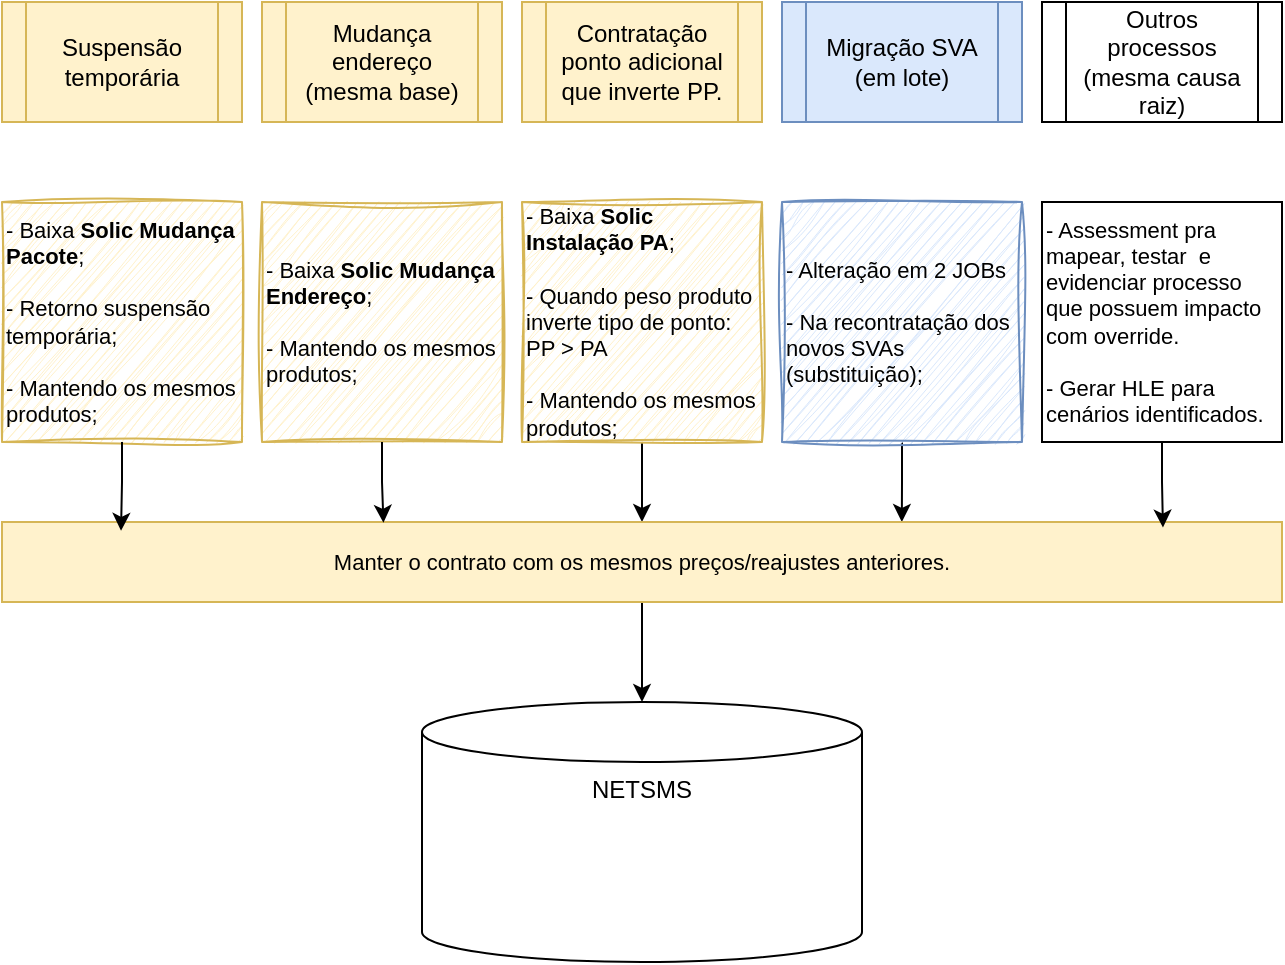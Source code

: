 <mxfile version="25.0.1">
  <diagram name="Página-1" id="lbKp-W_X5cq1iBLr4k5U">
    <mxGraphModel dx="1050" dy="530" grid="1" gridSize="10" guides="1" tooltips="1" connect="1" arrows="1" fold="1" page="1" pageScale="1" pageWidth="827" pageHeight="1169" math="0" shadow="0">
      <root>
        <mxCell id="0" />
        <mxCell id="1" parent="0" />
        <mxCell id="TXyXYrq3tWQpbJNDIby2-1" value="NETSMS" style="shape=cylinder3;whiteSpace=wrap;html=1;boundedLbl=1;backgroundOutline=1;size=15;verticalAlign=top;" vertex="1" parent="1">
          <mxGeometry x="270" y="390" width="220" height="130" as="geometry" />
        </mxCell>
        <mxCell id="TXyXYrq3tWQpbJNDIby2-7" value="Suspensão temporária" style="shape=process;whiteSpace=wrap;html=1;backgroundOutline=1;fillColor=#fff2cc;strokeColor=#d6b656;" vertex="1" parent="1">
          <mxGeometry x="60" y="40" width="120" height="60" as="geometry" />
        </mxCell>
        <mxCell id="TXyXYrq3tWQpbJNDIby2-8" value="Mudança endereço (mesma base)" style="shape=process;whiteSpace=wrap;html=1;backgroundOutline=1;fillColor=#fff2cc;strokeColor=#d6b656;" vertex="1" parent="1">
          <mxGeometry x="190" y="40" width="120" height="60" as="geometry" />
        </mxCell>
        <mxCell id="TXyXYrq3tWQpbJNDIby2-9" value="Migração SVA (em lote)" style="shape=process;whiteSpace=wrap;html=1;backgroundOutline=1;fillColor=#dae8fc;strokeColor=#6c8ebf;" vertex="1" parent="1">
          <mxGeometry x="450" y="40" width="120" height="60" as="geometry" />
        </mxCell>
        <mxCell id="TXyXYrq3tWQpbJNDIby2-10" value="Contratação ponto adicional que inverte PP." style="shape=process;whiteSpace=wrap;html=1;backgroundOutline=1;fillColor=#fff2cc;strokeColor=#d6b656;" vertex="1" parent="1">
          <mxGeometry x="320" y="40" width="120" height="60" as="geometry" />
        </mxCell>
        <mxCell id="TXyXYrq3tWQpbJNDIby2-11" value="Outros processos (mesma causa raiz)" style="shape=process;whiteSpace=wrap;html=1;backgroundOutline=1;" vertex="1" parent="1">
          <mxGeometry x="580" y="40" width="120" height="60" as="geometry" />
        </mxCell>
        <mxCell id="TXyXYrq3tWQpbJNDIby2-15" value="&lt;span style=&quot;background-color: initial;&quot;&gt;- Baixa &lt;b&gt;Solic Mudança Pacote&lt;/b&gt;;&lt;/span&gt;&lt;div&gt;&lt;br&gt;&lt;span style=&quot;background-color: initial;&quot;&gt;- Retorno suspensão temporária;&lt;/span&gt;&lt;br&gt;&lt;span style=&quot;background-color: initial;&quot;&gt;&lt;br&gt;&lt;/span&gt;&lt;/div&gt;&lt;div&gt;&lt;span style=&quot;background-color: initial;&quot;&gt;- Mantendo os mesmos produtos;&lt;/span&gt;&lt;/div&gt;" style="whiteSpace=wrap;html=1;aspect=fixed;align=left;fontSize=11;fillColor=#fff2cc;strokeColor=#d6b656;sketch=1;curveFitting=1;jiggle=2;" vertex="1" parent="1">
          <mxGeometry x="60" y="140" width="120" height="120" as="geometry" />
        </mxCell>
        <mxCell id="TXyXYrq3tWQpbJNDIby2-16" value="&lt;span style=&quot;background-color: initial;&quot;&gt;- Baixa &lt;b&gt;Solic Mudança Endereço&lt;/b&gt;;&lt;/span&gt;&lt;br&gt;&lt;br&gt;&lt;span style=&quot;background-color: initial;&quot;&gt;- Mantendo os mesmos produtos;&lt;/span&gt;" style="whiteSpace=wrap;html=1;aspect=fixed;align=left;fontSize=11;fillColor=#fff2cc;strokeColor=#d6b656;sketch=1;curveFitting=1;jiggle=2;" vertex="1" parent="1">
          <mxGeometry x="190" y="140" width="120" height="120" as="geometry" />
        </mxCell>
        <mxCell id="TXyXYrq3tWQpbJNDIby2-28" style="edgeStyle=orthogonalEdgeStyle;rounded=0;orthogonalLoop=1;jettySize=auto;html=1;entryX=0.703;entryY=0;entryDx=0;entryDy=0;entryPerimeter=0;" edge="1" parent="1" source="TXyXYrq3tWQpbJNDIby2-17" target="TXyXYrq3tWQpbJNDIby2-22">
          <mxGeometry relative="1" as="geometry">
            <mxPoint x="510" y="290" as="targetPoint" />
          </mxGeometry>
        </mxCell>
        <mxCell id="TXyXYrq3tWQpbJNDIby2-17" value="&lt;span style=&quot;background-color: initial;&quot;&gt;- Alteração em 2 JOBs&lt;/span&gt;&lt;div&gt;&lt;span style=&quot;background-color: initial;&quot;&gt;&lt;br&gt;&lt;/span&gt;&lt;/div&gt;&lt;div&gt;&lt;span style=&quot;background-color: initial;&quot;&gt;- Na recontratação dos novos SVAs (substituição);&lt;/span&gt;&lt;/div&gt;" style="whiteSpace=wrap;html=1;aspect=fixed;align=left;fontSize=11;fillColor=#dae8fc;strokeColor=#6c8ebf;sketch=1;curveFitting=1;jiggle=2;" vertex="1" parent="1">
          <mxGeometry x="450" y="140" width="120" height="120" as="geometry" />
        </mxCell>
        <mxCell id="TXyXYrq3tWQpbJNDIby2-26" style="edgeStyle=orthogonalEdgeStyle;rounded=0;orthogonalLoop=1;jettySize=auto;html=1;entryX=0.5;entryY=0;entryDx=0;entryDy=0;" edge="1" parent="1" source="TXyXYrq3tWQpbJNDIby2-19" target="TXyXYrq3tWQpbJNDIby2-22">
          <mxGeometry relative="1" as="geometry" />
        </mxCell>
        <mxCell id="TXyXYrq3tWQpbJNDIby2-19" value="&lt;span style=&quot;background-color: initial;&quot;&gt;- Baixa &lt;b&gt;Solic Instalação PA&lt;/b&gt;;&lt;/span&gt;&lt;br&gt;&lt;br&gt;- Quando peso produto inverte tipo de ponto: PP &amp;gt; PA&lt;br&gt;&lt;br&gt;&lt;span style=&quot;background-color: initial;&quot;&gt;- Mantendo os mesmos produtos;&lt;/span&gt;" style="whiteSpace=wrap;html=1;aspect=fixed;align=left;fontSize=11;fillColor=#fff2cc;strokeColor=#d6b656;sketch=1;curveFitting=1;jiggle=2;" vertex="1" parent="1">
          <mxGeometry x="320" y="140" width="120" height="120" as="geometry" />
        </mxCell>
        <mxCell id="TXyXYrq3tWQpbJNDIby2-20" value="- Assessment pra mapear, testar&amp;nbsp; e evidenciar processo que possuem impacto com override.&lt;div&gt;&lt;br&gt;&lt;/div&gt;&lt;div&gt;- Gerar HLE para cenários identificados.&lt;/div&gt;" style="whiteSpace=wrap;html=1;aspect=fixed;align=left;fontSize=11;" vertex="1" parent="1">
          <mxGeometry x="580" y="140" width="120" height="120" as="geometry" />
        </mxCell>
        <mxCell id="TXyXYrq3tWQpbJNDIby2-23" style="edgeStyle=orthogonalEdgeStyle;rounded=0;orthogonalLoop=1;jettySize=auto;html=1;" edge="1" parent="1" source="TXyXYrq3tWQpbJNDIby2-22" target="TXyXYrq3tWQpbJNDIby2-1">
          <mxGeometry relative="1" as="geometry" />
        </mxCell>
        <mxCell id="TXyXYrq3tWQpbJNDIby2-22" value="&lt;span style=&quot;font-size: 11px; text-align: left;&quot;&gt;Manter o contrato com os mesmos preços/reajustes anteriores.&lt;/span&gt;" style="rounded=0;whiteSpace=wrap;html=1;fillColor=#fff2cc;strokeColor=#d6b656;" vertex="1" parent="1">
          <mxGeometry x="60" y="300" width="640" height="40" as="geometry" />
        </mxCell>
        <mxCell id="TXyXYrq3tWQpbJNDIby2-24" style="edgeStyle=orthogonalEdgeStyle;rounded=0;orthogonalLoop=1;jettySize=auto;html=1;entryX=0.093;entryY=0.11;entryDx=0;entryDy=0;entryPerimeter=0;" edge="1" parent="1" source="TXyXYrq3tWQpbJNDIby2-15" target="TXyXYrq3tWQpbJNDIby2-22">
          <mxGeometry relative="1" as="geometry" />
        </mxCell>
        <mxCell id="TXyXYrq3tWQpbJNDIby2-25" style="edgeStyle=orthogonalEdgeStyle;rounded=0;orthogonalLoop=1;jettySize=auto;html=1;entryX=0.298;entryY=0.01;entryDx=0;entryDy=0;entryPerimeter=0;" edge="1" parent="1" source="TXyXYrq3tWQpbJNDIby2-16" target="TXyXYrq3tWQpbJNDIby2-22">
          <mxGeometry relative="1" as="geometry" />
        </mxCell>
        <mxCell id="TXyXYrq3tWQpbJNDIby2-29" style="edgeStyle=orthogonalEdgeStyle;rounded=0;orthogonalLoop=1;jettySize=auto;html=1;entryX=0.907;entryY=0.07;entryDx=0;entryDy=0;entryPerimeter=0;" edge="1" parent="1" source="TXyXYrq3tWQpbJNDIby2-20" target="TXyXYrq3tWQpbJNDIby2-22">
          <mxGeometry relative="1" as="geometry" />
        </mxCell>
      </root>
    </mxGraphModel>
  </diagram>
</mxfile>
